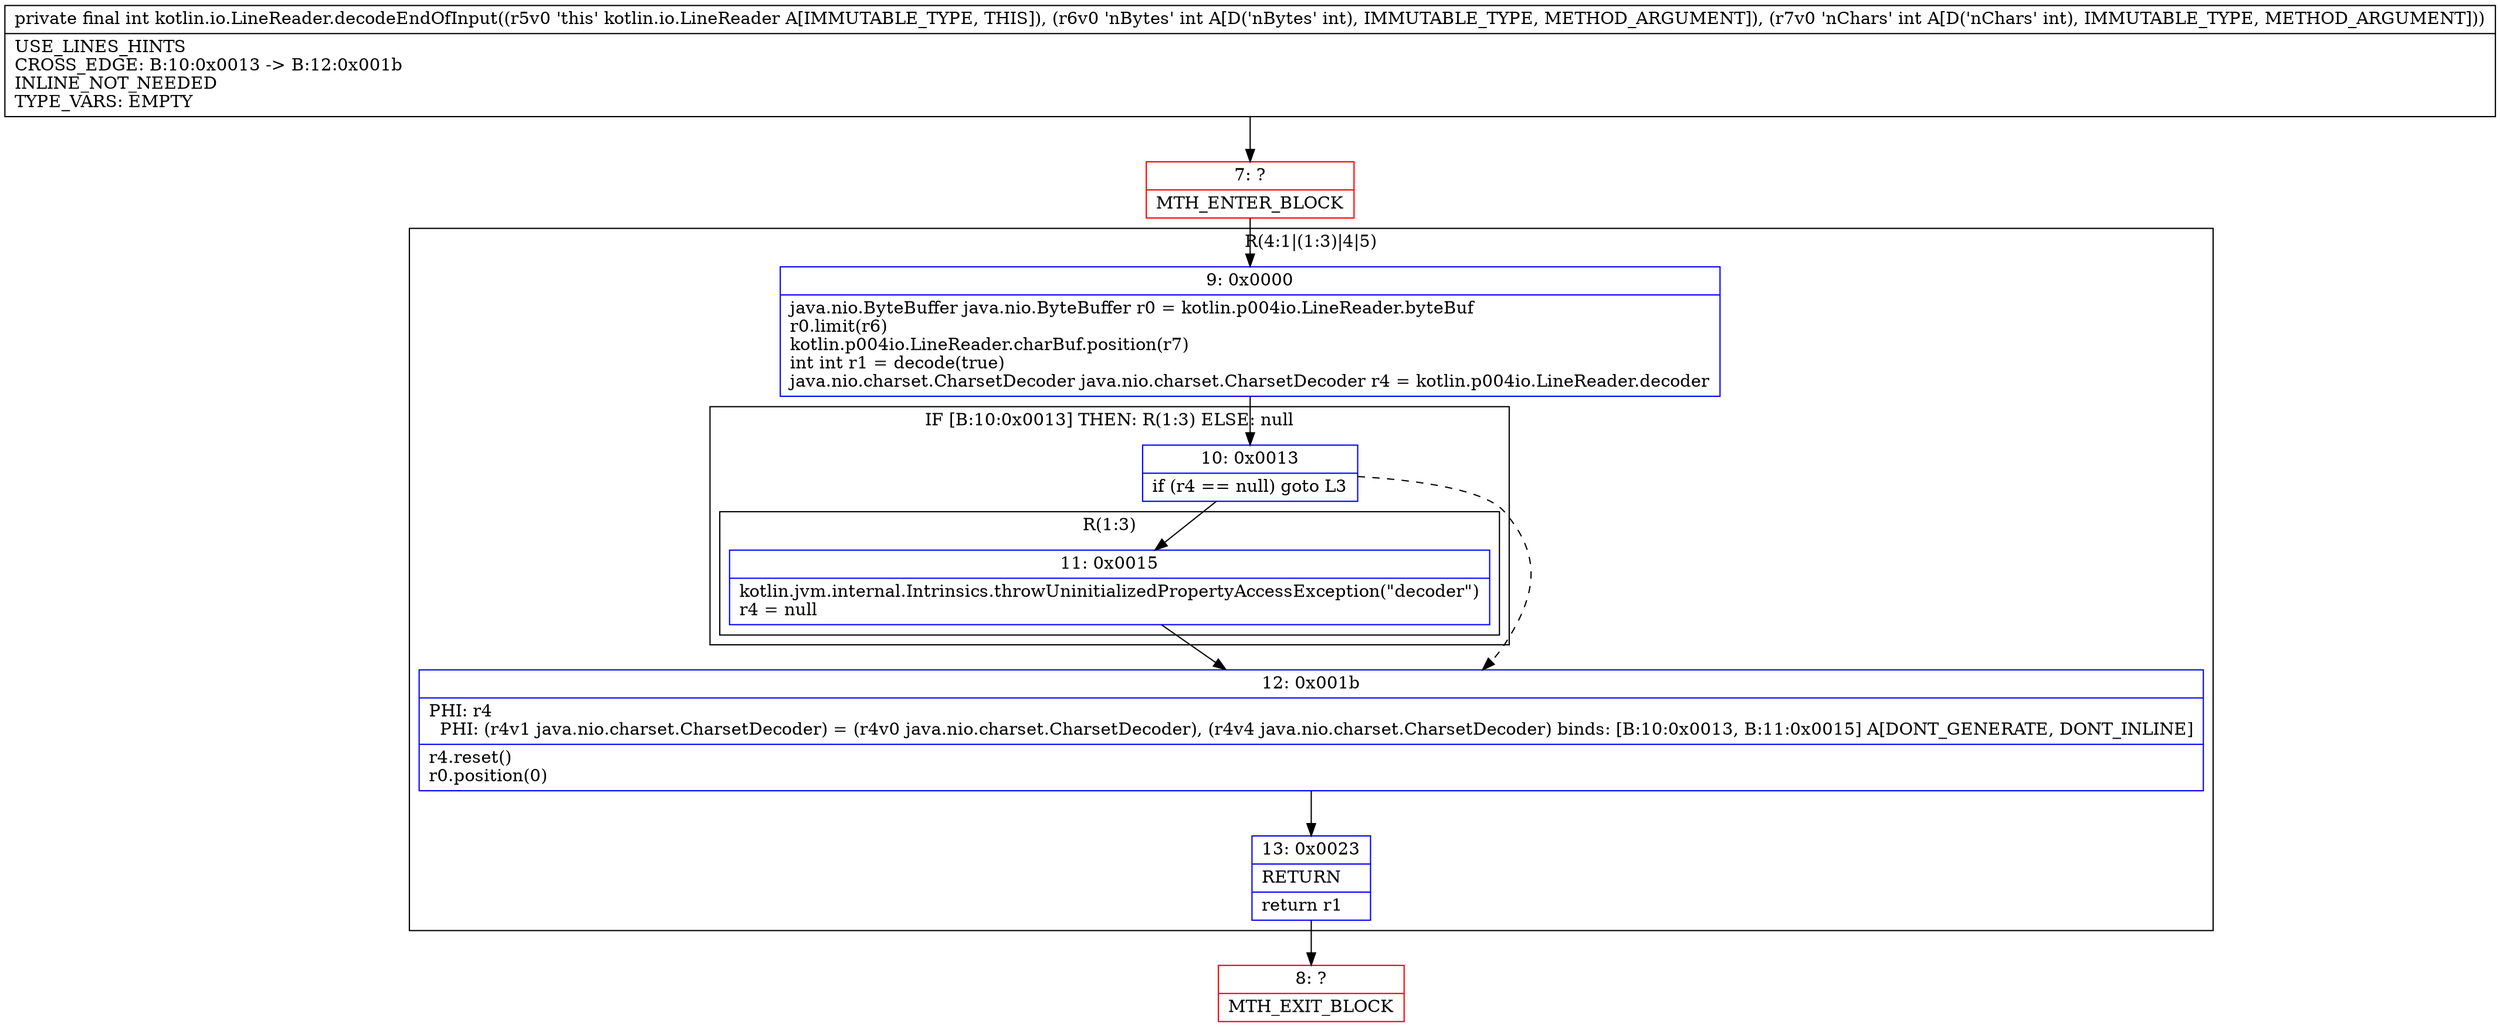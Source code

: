 digraph "CFG forkotlin.io.LineReader.decodeEndOfInput(II)I" {
subgraph cluster_Region_206097390 {
label = "R(4:1|(1:3)|4|5)";
node [shape=record,color=blue];
Node_9 [shape=record,label="{9\:\ 0x0000|java.nio.ByteBuffer java.nio.ByteBuffer r0 = kotlin.p004io.LineReader.byteBuf\lr0.limit(r6)\lkotlin.p004io.LineReader.charBuf.position(r7)\lint int r1 = decode(true)\ljava.nio.charset.CharsetDecoder java.nio.charset.CharsetDecoder r4 = kotlin.p004io.LineReader.decoder\l}"];
subgraph cluster_IfRegion_442192878 {
label = "IF [B:10:0x0013] THEN: R(1:3) ELSE: null";
node [shape=record,color=blue];
Node_10 [shape=record,label="{10\:\ 0x0013|if (r4 == null) goto L3\l}"];
subgraph cluster_Region_1380022102 {
label = "R(1:3)";
node [shape=record,color=blue];
Node_11 [shape=record,label="{11\:\ 0x0015|kotlin.jvm.internal.Intrinsics.throwUninitializedPropertyAccessException(\"decoder\")\lr4 = null\l}"];
}
}
Node_12 [shape=record,label="{12\:\ 0x001b|PHI: r4 \l  PHI: (r4v1 java.nio.charset.CharsetDecoder) = (r4v0 java.nio.charset.CharsetDecoder), (r4v4 java.nio.charset.CharsetDecoder) binds: [B:10:0x0013, B:11:0x0015] A[DONT_GENERATE, DONT_INLINE]\l|r4.reset()\lr0.position(0)\l}"];
Node_13 [shape=record,label="{13\:\ 0x0023|RETURN\l|return r1\l}"];
}
Node_7 [shape=record,color=red,label="{7\:\ ?|MTH_ENTER_BLOCK\l}"];
Node_8 [shape=record,color=red,label="{8\:\ ?|MTH_EXIT_BLOCK\l}"];
MethodNode[shape=record,label="{private final int kotlin.io.LineReader.decodeEndOfInput((r5v0 'this' kotlin.io.LineReader A[IMMUTABLE_TYPE, THIS]), (r6v0 'nBytes' int A[D('nBytes' int), IMMUTABLE_TYPE, METHOD_ARGUMENT]), (r7v0 'nChars' int A[D('nChars' int), IMMUTABLE_TYPE, METHOD_ARGUMENT]))  | USE_LINES_HINTS\lCROSS_EDGE: B:10:0x0013 \-\> B:12:0x001b\lINLINE_NOT_NEEDED\lTYPE_VARS: EMPTY\l}"];
MethodNode -> Node_7;Node_9 -> Node_10;
Node_10 -> Node_11;
Node_10 -> Node_12[style=dashed];
Node_11 -> Node_12;
Node_12 -> Node_13;
Node_13 -> Node_8;
Node_7 -> Node_9;
}

